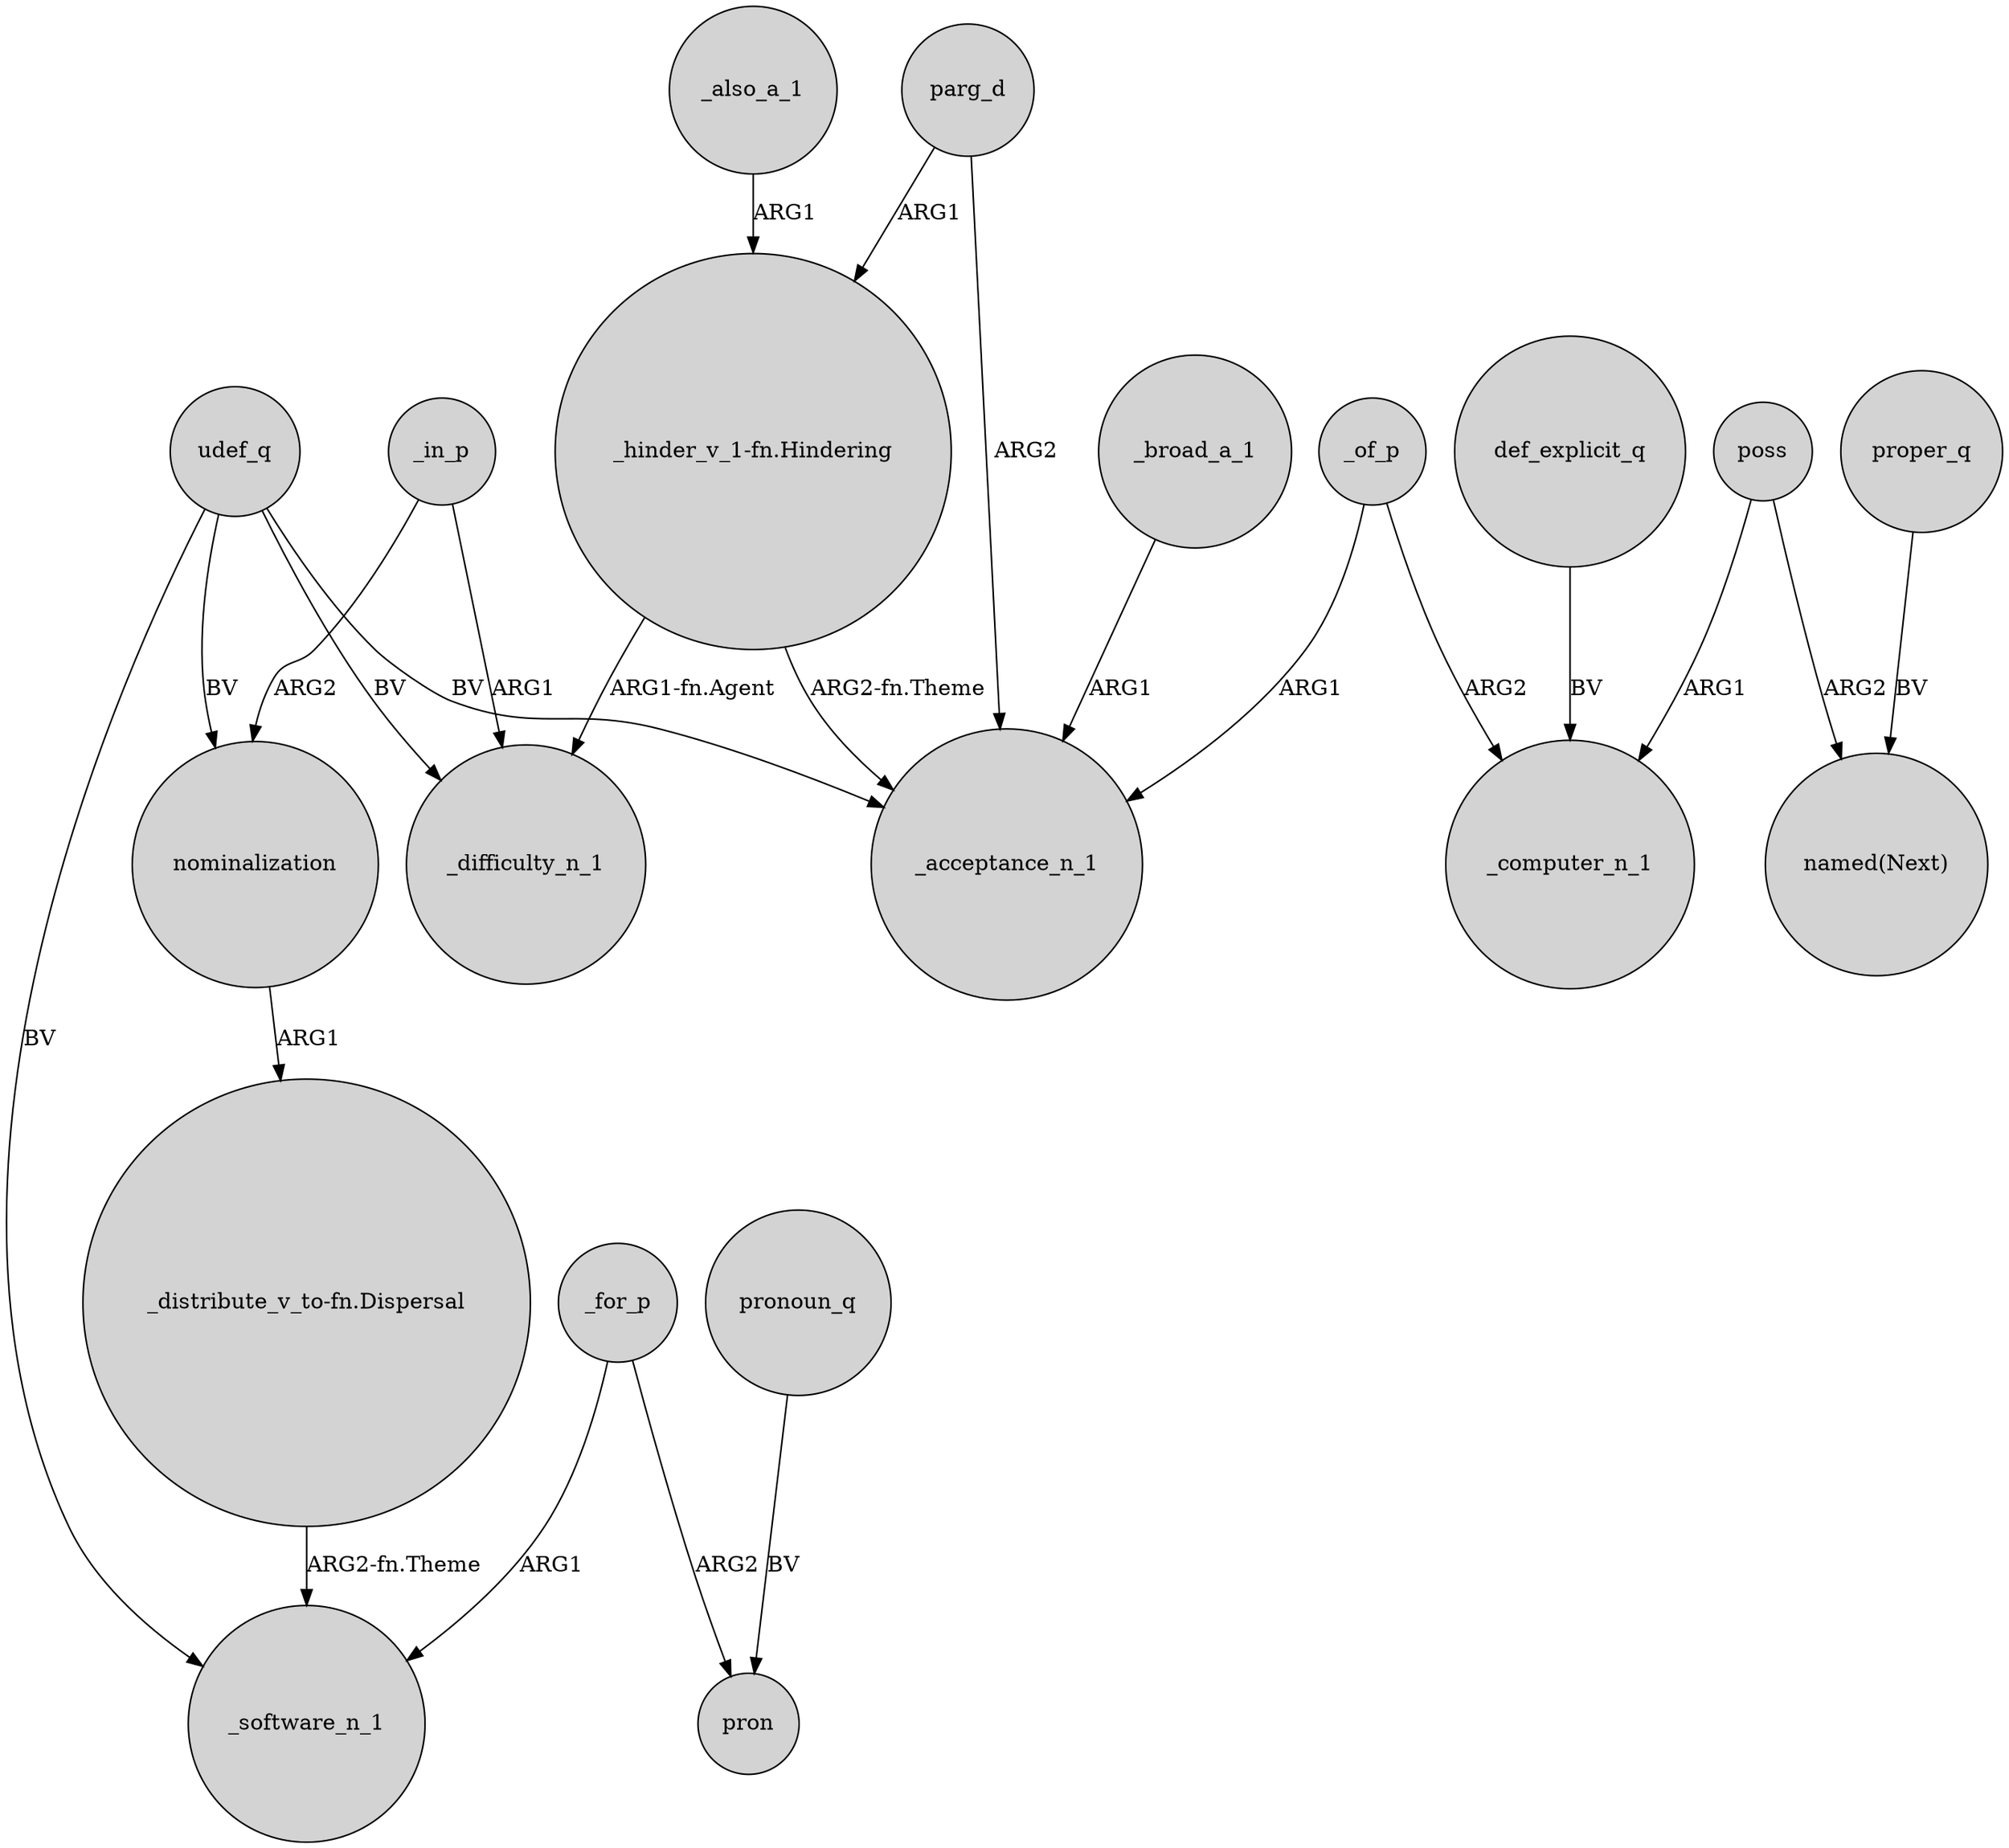 digraph {
	node [shape=circle style=filled]
	udef_q -> _software_n_1 [label=BV]
	udef_q -> _acceptance_n_1 [label=BV]
	_broad_a_1 -> _acceptance_n_1 [label=ARG1]
	_also_a_1 -> "_hinder_v_1-fn.Hindering" [label=ARG1]
	parg_d -> "_hinder_v_1-fn.Hindering" [label=ARG1]
	"_distribute_v_to-fn.Dispersal" -> _software_n_1 [label="ARG2-fn.Theme"]
	def_explicit_q -> _computer_n_1 [label=BV]
	parg_d -> _acceptance_n_1 [label=ARG2]
	udef_q -> _difficulty_n_1 [label=BV]
	_of_p -> _acceptance_n_1 [label=ARG1]
	pronoun_q -> pron [label=BV]
	poss -> _computer_n_1 [label=ARG1]
	"_hinder_v_1-fn.Hindering" -> _difficulty_n_1 [label="ARG1-fn.Agent"]
	_for_p -> pron [label=ARG2]
	poss -> "named(Next)" [label=ARG2]
	"_hinder_v_1-fn.Hindering" -> _acceptance_n_1 [label="ARG2-fn.Theme"]
	_for_p -> _software_n_1 [label=ARG1]
	proper_q -> "named(Next)" [label=BV]
	udef_q -> nominalization [label=BV]
	_in_p -> nominalization [label=ARG2]
	nominalization -> "_distribute_v_to-fn.Dispersal" [label=ARG1]
	_of_p -> _computer_n_1 [label=ARG2]
	_in_p -> _difficulty_n_1 [label=ARG1]
}
